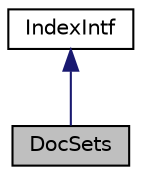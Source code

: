 digraph "DocSets"
{
 // INTERACTIVE_SVG=YES
 // LATEX_PDF_SIZE
  edge [fontname="Helvetica",fontsize="10",labelfontname="Helvetica",labelfontsize="10"];
  node [fontname="Helvetica",fontsize="10",shape=record];
  Node1 [label="DocSets",height=0.2,width=0.4,color="black", fillcolor="grey75", style="filled", fontcolor="black",tooltip="A class that generates docset files."];
  Node2 -> Node1 [dir="back",color="midnightblue",fontsize="10",style="solid",fontname="Helvetica"];
  Node2 [label="IndexIntf",height=0.2,width=0.4,color="black", fillcolor="white", style="filled",URL="$d9/dd5/class_index_intf.html",tooltip="Abstract interface for index generators."];
}
